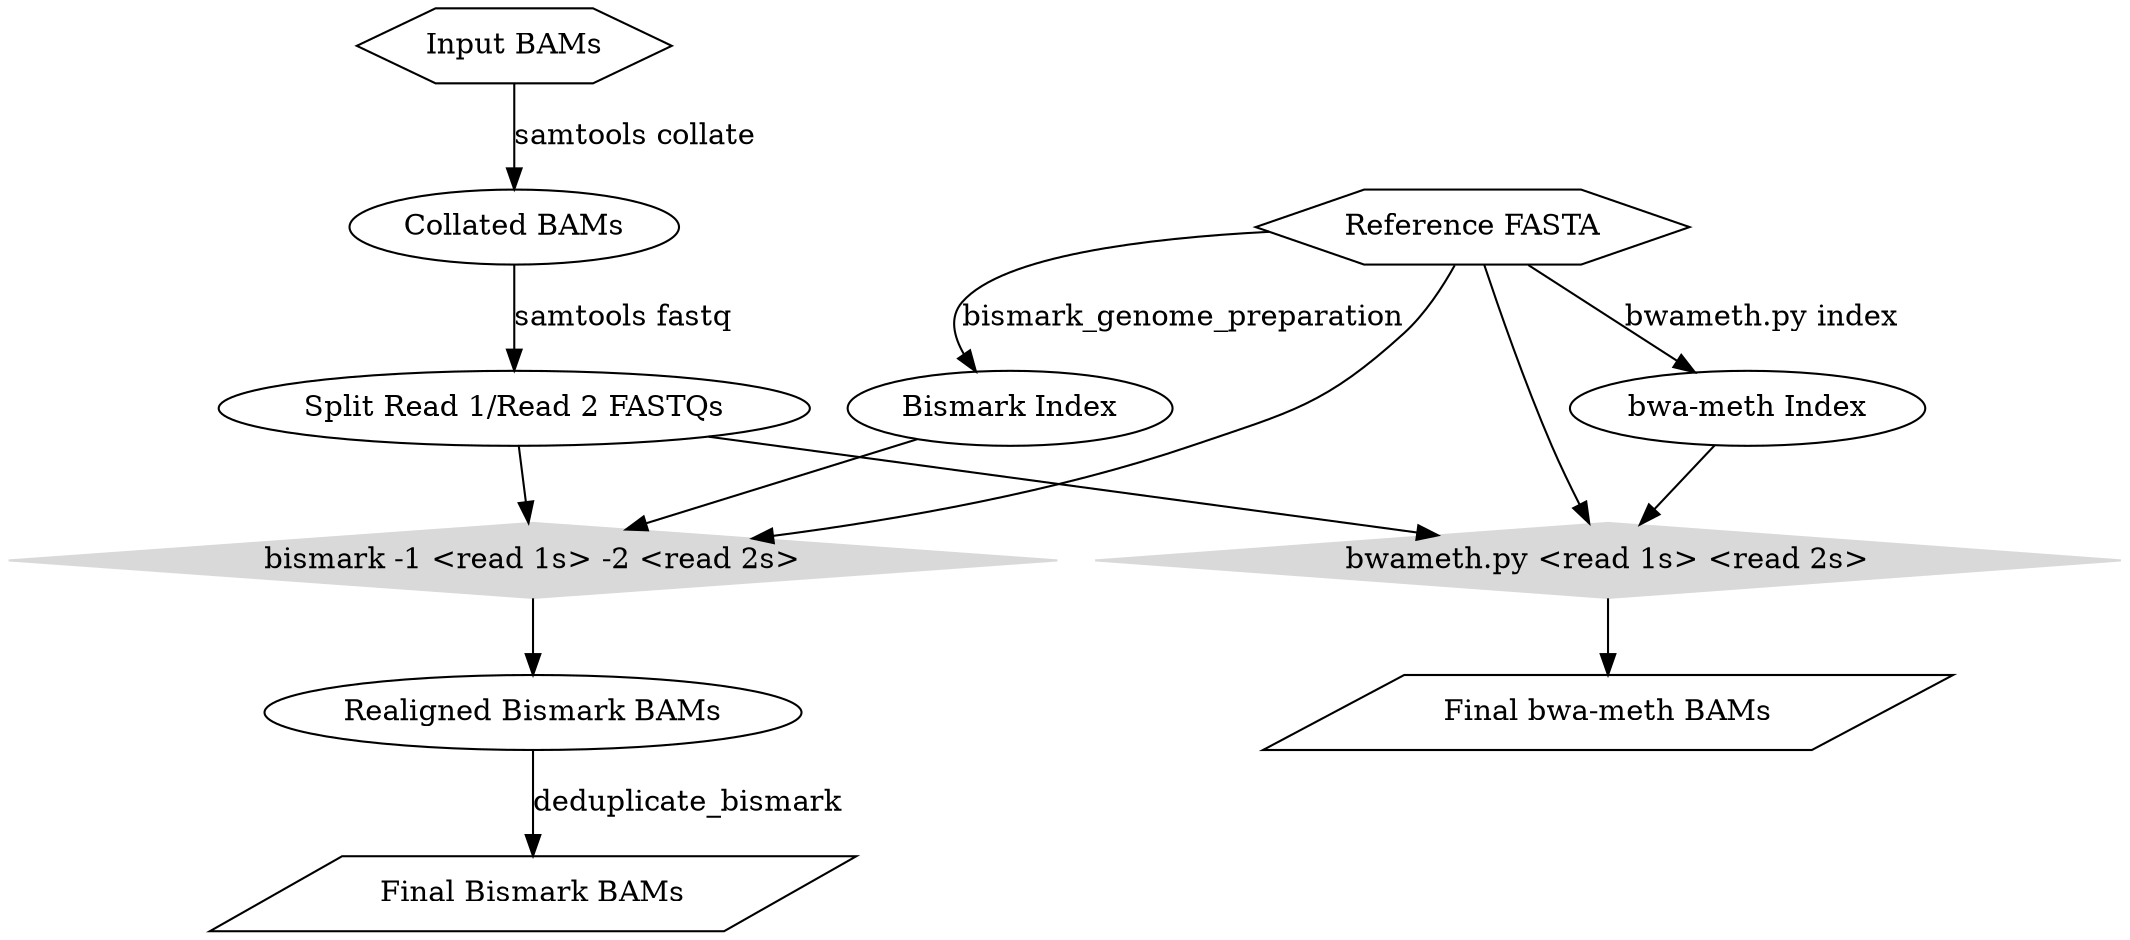 digraph workflow {

	"Reference FASTA" [shape=hexagon];

	"Input BAMs" [shape=hexagon];

	"Final Bismark BAMs" [shape=parallelogram];

	"Final bwa-meth BAMs" [shape=parallelogram];

	"Bismark" [shape=diamond,  color=gray85, style=filled, label="bismark -1 <read 1s> -2 <read 2s>"];

	"bwa-meth" [shape=diamond,  color=gray85, style=filled, label="bwameth.py <read 1s> <read 2s>"];

	"Input BAMs" -> "Collated BAMs" [label="samtools collate"];

	"Collated BAMs" -> "Split Read 1/Read 2 FASTQs" [label="samtools fastq"];

	"Split Read 1/Read 2 FASTQs" -> "Bismark";

	"Split Read 1/Read 2 FASTQs" -> "bwa-meth";

	"Bismark Index" -> "Bismark";

	"bwa-meth Index" -> "bwa-meth";

	"Reference FASTA" -> "Bismark Index" [label="bismark_genome_preparation"];

	"Reference FASTA" -> "bwa-meth Index" [label="bwameth.py index"];

	"Reference FASTA" -> "Bismark";

	"Reference FASTA" -> "bwa-meth";

	"Bismark" -> "Realigned Bismark BAMs";

	"Realigned Bismark BAMs" -> "Final Bismark BAMs" [label="deduplicate_bismark"];

	"bwa-meth" -> "Final bwa-meth BAMs";

}